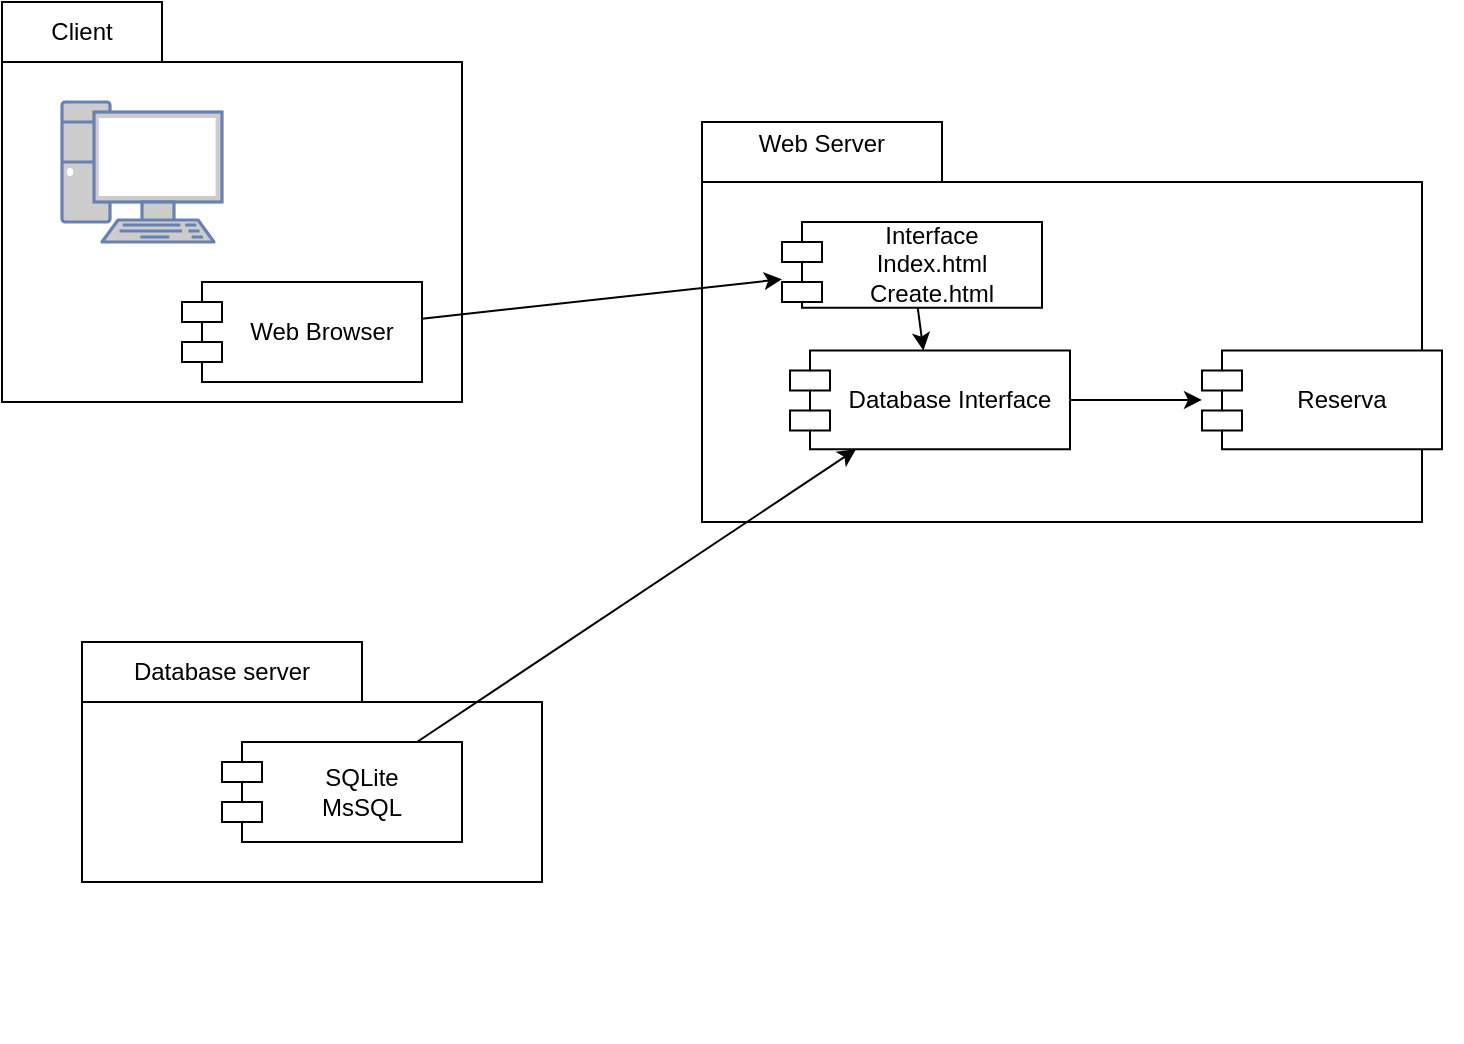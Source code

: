 <mxfile version="26.0.2">
  <diagram name="Page-1" id="XTMSTtUYdP-3Gh9Ys5hL">
    <mxGraphModel dx="955" dy="506" grid="1" gridSize="10" guides="1" tooltips="1" connect="1" arrows="1" fold="1" page="1" pageScale="1" pageWidth="1169" pageHeight="827" math="0" shadow="0" adaptiveColors="simple">
      <root>
        <mxCell id="0" />
        <mxCell id="1" parent="0" />
        <mxCell id="Fr2vjpCtk58J113UkBB1-7" value="" style="group" vertex="1" connectable="0" parent="1">
          <mxGeometry x="140" y="60" width="230" height="200" as="geometry" />
        </mxCell>
        <mxCell id="Fr2vjpCtk58J113UkBB1-1" value="" style="shape=folder;fontStyle=1;tabWidth=80;tabHeight=30;tabPosition=left;html=1;boundedLbl=1;whiteSpace=wrap;" vertex="1" parent="Fr2vjpCtk58J113UkBB1-7">
          <mxGeometry width="230" height="200" as="geometry" />
        </mxCell>
        <mxCell id="Fr2vjpCtk58J113UkBB1-2" value="Web Browser" style="shape=module;align=left;spacingLeft=20;align=center;verticalAlign=middle;whiteSpace=wrap;html=1;" vertex="1" parent="Fr2vjpCtk58J113UkBB1-7">
          <mxGeometry x="90" y="140" width="120" height="50" as="geometry" />
        </mxCell>
        <mxCell id="Fr2vjpCtk58J113UkBB1-3" value="" style="fontColor=#0066CC;verticalAlign=top;verticalLabelPosition=bottom;labelPosition=center;align=center;html=1;outlineConnect=0;fillColor=#CCCCCC;strokeColor=#6881B3;gradientColor=none;gradientDirection=north;strokeWidth=2;shape=mxgraph.networks.pc;" vertex="1" parent="Fr2vjpCtk58J113UkBB1-7">
          <mxGeometry x="30" y="50" width="80" height="70" as="geometry" />
        </mxCell>
        <mxCell id="Fr2vjpCtk58J113UkBB1-6" value="Client" style="text;html=1;align=center;verticalAlign=middle;whiteSpace=wrap;rounded=0;" vertex="1" parent="Fr2vjpCtk58J113UkBB1-7">
          <mxGeometry x="10" width="60" height="30" as="geometry" />
        </mxCell>
        <mxCell id="Fr2vjpCtk58J113UkBB1-21" value="" style="group;align=left;" vertex="1" connectable="0" parent="1">
          <mxGeometry x="500" y="120" width="370" height="200" as="geometry" />
        </mxCell>
        <mxCell id="Fr2vjpCtk58J113UkBB1-9" value="" style="shape=folder;fontStyle=1;tabWidth=120;tabHeight=30;tabPosition=left;html=1;boundedLbl=1;whiteSpace=wrap;" vertex="1" parent="Fr2vjpCtk58J113UkBB1-21">
          <mxGeometry x="-10" width="360" height="200" as="geometry" />
        </mxCell>
        <mxCell id="Fr2vjpCtk58J113UkBB1-12" value="Web Server" style="text;html=1;align=center;verticalAlign=middle;whiteSpace=wrap;rounded=0;" vertex="1" parent="Fr2vjpCtk58J113UkBB1-21">
          <mxGeometry width="100" height="21.429" as="geometry" />
        </mxCell>
        <mxCell id="Fr2vjpCtk58J113UkBB1-25" value="Interface&lt;br&gt;Index.html&lt;div&gt;Create.html&lt;/div&gt;" style="shape=module;align=left;spacingLeft=20;align=center;verticalAlign=middle;whiteSpace=wrap;html=1;" vertex="1" parent="Fr2vjpCtk58J113UkBB1-21">
          <mxGeometry x="30" y="50.001" width="130" height="42.857" as="geometry" />
        </mxCell>
        <mxCell id="Fr2vjpCtk58J113UkBB1-26" value="Database Interface" style="shape=module;align=left;spacingLeft=20;align=center;verticalAlign=middle;whiteSpace=wrap;html=1;" vertex="1" parent="Fr2vjpCtk58J113UkBB1-21">
          <mxGeometry x="34" y="114.282" width="140" height="49.355" as="geometry" />
        </mxCell>
        <mxCell id="Fr2vjpCtk58J113UkBB1-30" value="Reserva" style="shape=module;align=left;spacingLeft=20;align=center;verticalAlign=middle;whiteSpace=wrap;html=1;" vertex="1" parent="Fr2vjpCtk58J113UkBB1-21">
          <mxGeometry x="240" y="114.282" width="120" height="49.355" as="geometry" />
        </mxCell>
        <mxCell id="Fr2vjpCtk58J113UkBB1-33" value="" style="endArrow=classic;html=1;rounded=0;" edge="1" parent="Fr2vjpCtk58J113UkBB1-21" source="Fr2vjpCtk58J113UkBB1-26" target="Fr2vjpCtk58J113UkBB1-30">
          <mxGeometry width="50" height="50" relative="1" as="geometry">
            <mxPoint x="250" y="220" as="sourcePoint" />
            <mxPoint x="30" y="366" as="targetPoint" />
          </mxGeometry>
        </mxCell>
        <mxCell id="Fr2vjpCtk58J113UkBB1-34" value="" style="endArrow=classic;html=1;rounded=0;" edge="1" parent="Fr2vjpCtk58J113UkBB1-21" source="Fr2vjpCtk58J113UkBB1-25" target="Fr2vjpCtk58J113UkBB1-26">
          <mxGeometry width="50" height="50" relative="1" as="geometry">
            <mxPoint x="164" y="149" as="sourcePoint" />
            <mxPoint x="230" y="149" as="targetPoint" />
          </mxGeometry>
        </mxCell>
        <mxCell id="Fr2vjpCtk58J113UkBB1-22" value="" style="group" vertex="1" connectable="0" parent="1">
          <mxGeometry x="170" y="380" width="240" height="200" as="geometry" />
        </mxCell>
        <mxCell id="Fr2vjpCtk58J113UkBB1-23" value="" style="shape=folder;fontStyle=1;tabWidth=140;tabHeight=30;tabPosition=left;html=1;boundedLbl=1;whiteSpace=wrap;" vertex="1" parent="Fr2vjpCtk58J113UkBB1-22">
          <mxGeometry x="10" width="230" height="120" as="geometry" />
        </mxCell>
        <mxCell id="Fr2vjpCtk58J113UkBB1-24" value="Database server" style="text;html=1;align=center;verticalAlign=middle;whiteSpace=wrap;rounded=0;" vertex="1" parent="Fr2vjpCtk58J113UkBB1-22">
          <mxGeometry x="30" width="100" height="30" as="geometry" />
        </mxCell>
        <mxCell id="Fr2vjpCtk58J113UkBB1-27" value="SQLite&lt;div&gt;MsSQL&lt;/div&gt;" style="shape=module;align=left;spacingLeft=20;align=center;verticalAlign=middle;whiteSpace=wrap;html=1;" vertex="1" parent="Fr2vjpCtk58J113UkBB1-22">
          <mxGeometry x="80" y="50" width="120" height="50" as="geometry" />
        </mxCell>
        <mxCell id="Fr2vjpCtk58J113UkBB1-31" value="" style="endArrow=classic;html=1;rounded=0;" edge="1" parent="1" source="Fr2vjpCtk58J113UkBB1-2" target="Fr2vjpCtk58J113UkBB1-25">
          <mxGeometry width="50" height="50" relative="1" as="geometry">
            <mxPoint x="360" y="320" as="sourcePoint" />
            <mxPoint x="410" y="270" as="targetPoint" />
          </mxGeometry>
        </mxCell>
        <mxCell id="Fr2vjpCtk58J113UkBB1-32" value="" style="endArrow=classic;html=1;rounded=0;" edge="1" parent="1" source="Fr2vjpCtk58J113UkBB1-27" target="Fr2vjpCtk58J113UkBB1-26">
          <mxGeometry width="50" height="50" relative="1" as="geometry">
            <mxPoint x="290" y="263" as="sourcePoint" />
            <mxPoint x="660" y="410" as="targetPoint" />
          </mxGeometry>
        </mxCell>
      </root>
    </mxGraphModel>
  </diagram>
</mxfile>
